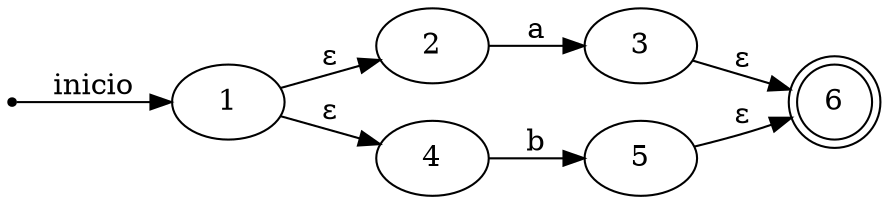 digraph finite_state_machine {
    rankdir=LR;
    node [shape = doublecircle] 6;
    node [shape = point ] qi;
    node [shape = oval];
    qi -> 1[ label = "inicio" ];
    1 -> 2 [ label = "&epsilon;" ];
    1 -> 4 [ label = "&epsilon;" ];
    2 -> 3 [ label = "a" ];
    4 -> 5 [ label = "b" ];
    5 -> 6 [ label = "&epsilon;" ];
    3 -> 6 [ label = "&epsilon;" ];
}
//dot -Tpng elemplo.gv > salida.png